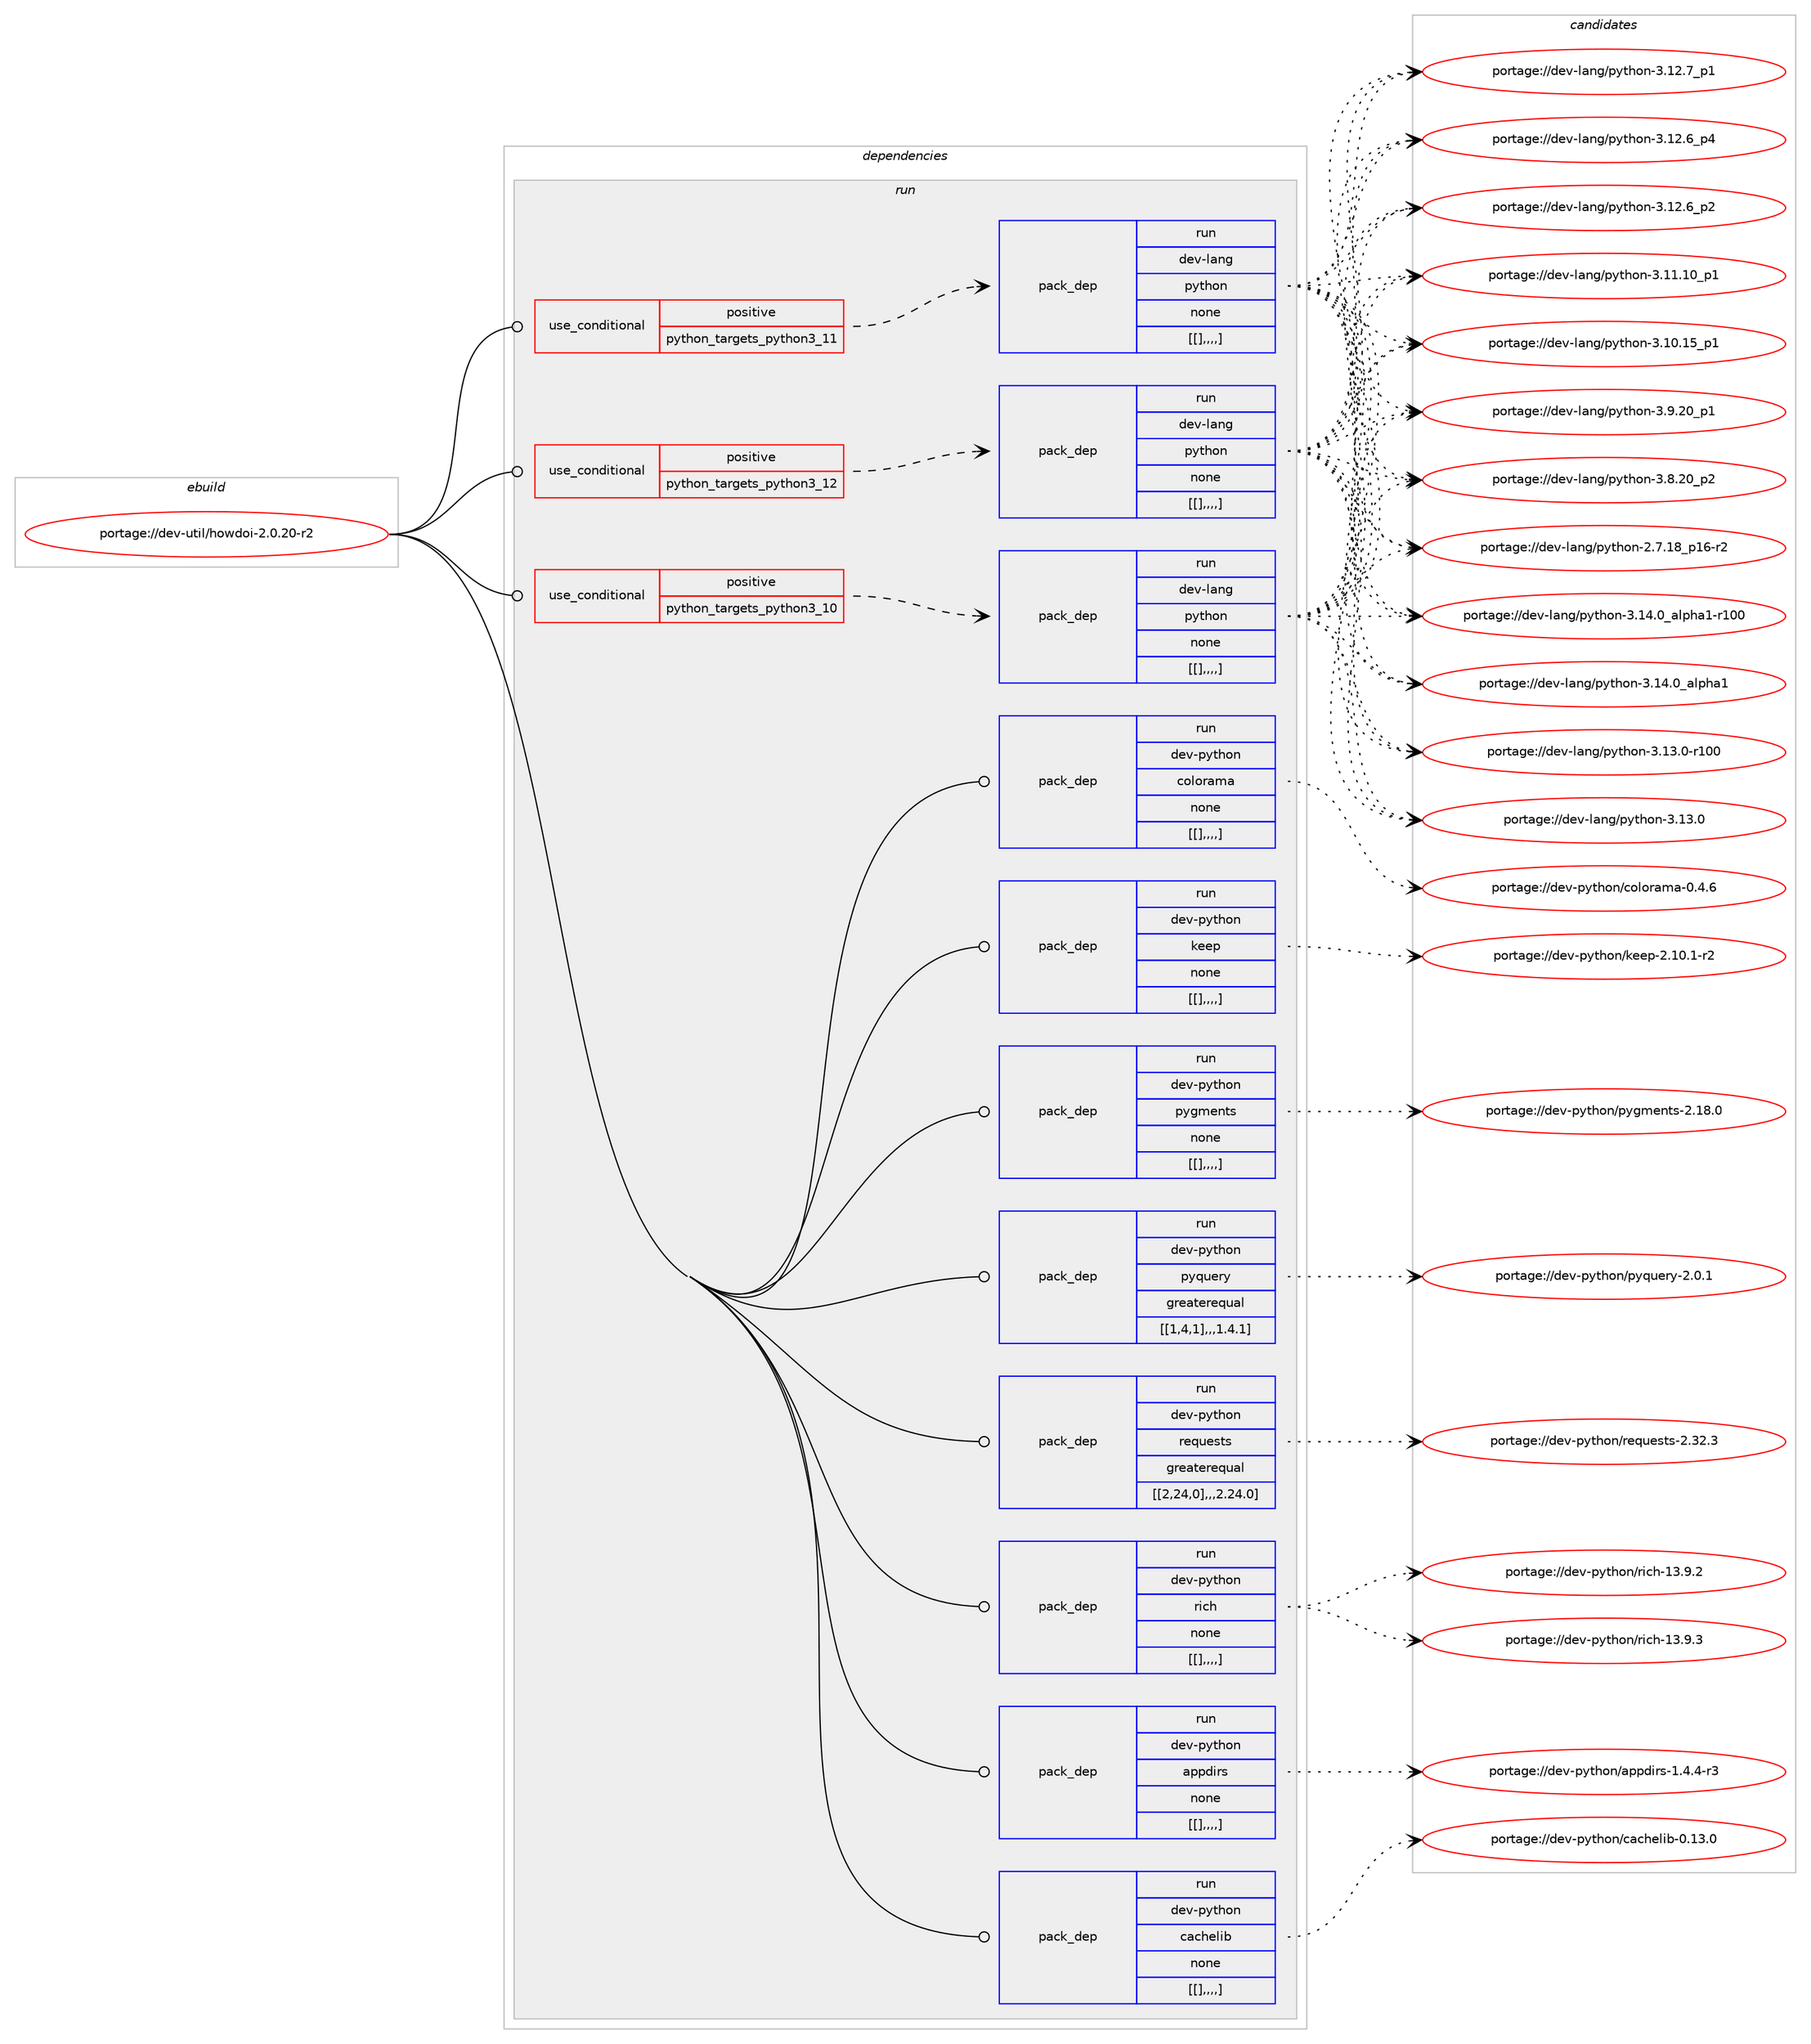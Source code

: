 digraph prolog {

# *************
# Graph options
# *************

newrank=true;
concentrate=true;
compound=true;
graph [rankdir=LR,fontname=Helvetica,fontsize=10,ranksep=1.5];#, ranksep=2.5, nodesep=0.2];
edge  [arrowhead=vee];
node  [fontname=Helvetica,fontsize=10];

# **********
# The ebuild
# **********

subgraph cluster_leftcol {
color=gray;
label=<<i>ebuild</i>>;
id [label="portage://dev-util/howdoi-2.0.20-r2", color=red, width=4, href="../dev-util/howdoi-2.0.20-r2.svg"];
}

# ****************
# The dependencies
# ****************

subgraph cluster_midcol {
color=gray;
label=<<i>dependencies</i>>;
subgraph cluster_compile {
fillcolor="#eeeeee";
style=filled;
label=<<i>compile</i>>;
}
subgraph cluster_compileandrun {
fillcolor="#eeeeee";
style=filled;
label=<<i>compile and run</i>>;
}
subgraph cluster_run {
fillcolor="#eeeeee";
style=filled;
label=<<i>run</i>>;
subgraph cond65383 {
dependency227334 [label=<<TABLE BORDER="0" CELLBORDER="1" CELLSPACING="0" CELLPADDING="4"><TR><TD ROWSPAN="3" CELLPADDING="10">use_conditional</TD></TR><TR><TD>positive</TD></TR><TR><TD>python_targets_python3_10</TD></TR></TABLE>>, shape=none, color=red];
subgraph pack160453 {
dependency227339 [label=<<TABLE BORDER="0" CELLBORDER="1" CELLSPACING="0" CELLPADDING="4" WIDTH="220"><TR><TD ROWSPAN="6" CELLPADDING="30">pack_dep</TD></TR><TR><TD WIDTH="110">run</TD></TR><TR><TD>dev-lang</TD></TR><TR><TD>python</TD></TR><TR><TD>none</TD></TR><TR><TD>[[],,,,]</TD></TR></TABLE>>, shape=none, color=blue];
}
dependency227334:e -> dependency227339:w [weight=20,style="dashed",arrowhead="vee"];
}
id:e -> dependency227334:w [weight=20,style="solid",arrowhead="odot"];
subgraph cond65390 {
dependency227381 [label=<<TABLE BORDER="0" CELLBORDER="1" CELLSPACING="0" CELLPADDING="4"><TR><TD ROWSPAN="3" CELLPADDING="10">use_conditional</TD></TR><TR><TD>positive</TD></TR><TR><TD>python_targets_python3_11</TD></TR></TABLE>>, shape=none, color=red];
subgraph pack160491 {
dependency227397 [label=<<TABLE BORDER="0" CELLBORDER="1" CELLSPACING="0" CELLPADDING="4" WIDTH="220"><TR><TD ROWSPAN="6" CELLPADDING="30">pack_dep</TD></TR><TR><TD WIDTH="110">run</TD></TR><TR><TD>dev-lang</TD></TR><TR><TD>python</TD></TR><TR><TD>none</TD></TR><TR><TD>[[],,,,]</TD></TR></TABLE>>, shape=none, color=blue];
}
dependency227381:e -> dependency227397:w [weight=20,style="dashed",arrowhead="vee"];
}
id:e -> dependency227381:w [weight=20,style="solid",arrowhead="odot"];
subgraph cond65408 {
dependency227440 [label=<<TABLE BORDER="0" CELLBORDER="1" CELLSPACING="0" CELLPADDING="4"><TR><TD ROWSPAN="3" CELLPADDING="10">use_conditional</TD></TR><TR><TD>positive</TD></TR><TR><TD>python_targets_python3_12</TD></TR></TABLE>>, shape=none, color=red];
subgraph pack160534 {
dependency227461 [label=<<TABLE BORDER="0" CELLBORDER="1" CELLSPACING="0" CELLPADDING="4" WIDTH="220"><TR><TD ROWSPAN="6" CELLPADDING="30">pack_dep</TD></TR><TR><TD WIDTH="110">run</TD></TR><TR><TD>dev-lang</TD></TR><TR><TD>python</TD></TR><TR><TD>none</TD></TR><TR><TD>[[],,,,]</TD></TR></TABLE>>, shape=none, color=blue];
}
dependency227440:e -> dependency227461:w [weight=20,style="dashed",arrowhead="vee"];
}
id:e -> dependency227440:w [weight=20,style="solid",arrowhead="odot"];
subgraph pack160549 {
dependency227492 [label=<<TABLE BORDER="0" CELLBORDER="1" CELLSPACING="0" CELLPADDING="4" WIDTH="220"><TR><TD ROWSPAN="6" CELLPADDING="30">pack_dep</TD></TR><TR><TD WIDTH="110">run</TD></TR><TR><TD>dev-python</TD></TR><TR><TD>appdirs</TD></TR><TR><TD>none</TD></TR><TR><TD>[[],,,,]</TD></TR></TABLE>>, shape=none, color=blue];
}
id:e -> dependency227492:w [weight=20,style="solid",arrowhead="odot"];
subgraph pack160632 {
dependency227591 [label=<<TABLE BORDER="0" CELLBORDER="1" CELLSPACING="0" CELLPADDING="4" WIDTH="220"><TR><TD ROWSPAN="6" CELLPADDING="30">pack_dep</TD></TR><TR><TD WIDTH="110">run</TD></TR><TR><TD>dev-python</TD></TR><TR><TD>cachelib</TD></TR><TR><TD>none</TD></TR><TR><TD>[[],,,,]</TD></TR></TABLE>>, shape=none, color=blue];
}
id:e -> dependency227591:w [weight=20,style="solid",arrowhead="odot"];
subgraph pack160732 {
dependency227705 [label=<<TABLE BORDER="0" CELLBORDER="1" CELLSPACING="0" CELLPADDING="4" WIDTH="220"><TR><TD ROWSPAN="6" CELLPADDING="30">pack_dep</TD></TR><TR><TD WIDTH="110">run</TD></TR><TR><TD>dev-python</TD></TR><TR><TD>colorama</TD></TR><TR><TD>none</TD></TR><TR><TD>[[],,,,]</TD></TR></TABLE>>, shape=none, color=blue];
}
id:e -> dependency227705:w [weight=20,style="solid",arrowhead="odot"];
subgraph pack160735 {
dependency227729 [label=<<TABLE BORDER="0" CELLBORDER="1" CELLSPACING="0" CELLPADDING="4" WIDTH="220"><TR><TD ROWSPAN="6" CELLPADDING="30">pack_dep</TD></TR><TR><TD WIDTH="110">run</TD></TR><TR><TD>dev-python</TD></TR><TR><TD>keep</TD></TR><TR><TD>none</TD></TR><TR><TD>[[],,,,]</TD></TR></TABLE>>, shape=none, color=blue];
}
id:e -> dependency227729:w [weight=20,style="solid",arrowhead="odot"];
subgraph pack160758 {
dependency227766 [label=<<TABLE BORDER="0" CELLBORDER="1" CELLSPACING="0" CELLPADDING="4" WIDTH="220"><TR><TD ROWSPAN="6" CELLPADDING="30">pack_dep</TD></TR><TR><TD WIDTH="110">run</TD></TR><TR><TD>dev-python</TD></TR><TR><TD>pygments</TD></TR><TR><TD>none</TD></TR><TR><TD>[[],,,,]</TD></TR></TABLE>>, shape=none, color=blue];
}
id:e -> dependency227766:w [weight=20,style="solid",arrowhead="odot"];
subgraph pack160779 {
dependency227789 [label=<<TABLE BORDER="0" CELLBORDER="1" CELLSPACING="0" CELLPADDING="4" WIDTH="220"><TR><TD ROWSPAN="6" CELLPADDING="30">pack_dep</TD></TR><TR><TD WIDTH="110">run</TD></TR><TR><TD>dev-python</TD></TR><TR><TD>pyquery</TD></TR><TR><TD>greaterequal</TD></TR><TR><TD>[[1,4,1],,,1.4.1]</TD></TR></TABLE>>, shape=none, color=blue];
}
id:e -> dependency227789:w [weight=20,style="solid",arrowhead="odot"];
subgraph pack160792 {
dependency227792 [label=<<TABLE BORDER="0" CELLBORDER="1" CELLSPACING="0" CELLPADDING="4" WIDTH="220"><TR><TD ROWSPAN="6" CELLPADDING="30">pack_dep</TD></TR><TR><TD WIDTH="110">run</TD></TR><TR><TD>dev-python</TD></TR><TR><TD>requests</TD></TR><TR><TD>greaterequal</TD></TR><TR><TD>[[2,24,0],,,2.24.0]</TD></TR></TABLE>>, shape=none, color=blue];
}
id:e -> dependency227792:w [weight=20,style="solid",arrowhead="odot"];
subgraph pack160797 {
dependency227795 [label=<<TABLE BORDER="0" CELLBORDER="1" CELLSPACING="0" CELLPADDING="4" WIDTH="220"><TR><TD ROWSPAN="6" CELLPADDING="30">pack_dep</TD></TR><TR><TD WIDTH="110">run</TD></TR><TR><TD>dev-python</TD></TR><TR><TD>rich</TD></TR><TR><TD>none</TD></TR><TR><TD>[[],,,,]</TD></TR></TABLE>>, shape=none, color=blue];
}
id:e -> dependency227795:w [weight=20,style="solid",arrowhead="odot"];
}
}

# **************
# The candidates
# **************

subgraph cluster_choices {
rank=same;
color=gray;
label=<<i>candidates</i>>;

subgraph choice160257 {
color=black;
nodesep=1;
choice100101118451089711010347112121116104111110455146495246489597108112104974945114494848 [label="portage://dev-lang/python-3.14.0_alpha1-r100", color=red, width=4,href="../dev-lang/python-3.14.0_alpha1-r100.svg"];
choice1001011184510897110103471121211161041111104551464952464895971081121049749 [label="portage://dev-lang/python-3.14.0_alpha1", color=red, width=4,href="../dev-lang/python-3.14.0_alpha1.svg"];
choice1001011184510897110103471121211161041111104551464951464845114494848 [label="portage://dev-lang/python-3.13.0-r100", color=red, width=4,href="../dev-lang/python-3.13.0-r100.svg"];
choice10010111845108971101034711212111610411111045514649514648 [label="portage://dev-lang/python-3.13.0", color=red, width=4,href="../dev-lang/python-3.13.0.svg"];
choice100101118451089711010347112121116104111110455146495046559511249 [label="portage://dev-lang/python-3.12.7_p1", color=red, width=4,href="../dev-lang/python-3.12.7_p1.svg"];
choice100101118451089711010347112121116104111110455146495046549511252 [label="portage://dev-lang/python-3.12.6_p4", color=red, width=4,href="../dev-lang/python-3.12.6_p4.svg"];
choice100101118451089711010347112121116104111110455146495046549511250 [label="portage://dev-lang/python-3.12.6_p2", color=red, width=4,href="../dev-lang/python-3.12.6_p2.svg"];
choice10010111845108971101034711212111610411111045514649494649489511249 [label="portage://dev-lang/python-3.11.10_p1", color=red, width=4,href="../dev-lang/python-3.11.10_p1.svg"];
choice10010111845108971101034711212111610411111045514649484649539511249 [label="portage://dev-lang/python-3.10.15_p1", color=red, width=4,href="../dev-lang/python-3.10.15_p1.svg"];
choice100101118451089711010347112121116104111110455146574650489511249 [label="portage://dev-lang/python-3.9.20_p1", color=red, width=4,href="../dev-lang/python-3.9.20_p1.svg"];
choice100101118451089711010347112121116104111110455146564650489511250 [label="portage://dev-lang/python-3.8.20_p2", color=red, width=4,href="../dev-lang/python-3.8.20_p2.svg"];
choice100101118451089711010347112121116104111110455046554649569511249544511450 [label="portage://dev-lang/python-2.7.18_p16-r2", color=red, width=4,href="../dev-lang/python-2.7.18_p16-r2.svg"];
dependency227339:e -> choice100101118451089711010347112121116104111110455146495246489597108112104974945114494848:w [style=dotted,weight="100"];
dependency227339:e -> choice1001011184510897110103471121211161041111104551464952464895971081121049749:w [style=dotted,weight="100"];
dependency227339:e -> choice1001011184510897110103471121211161041111104551464951464845114494848:w [style=dotted,weight="100"];
dependency227339:e -> choice10010111845108971101034711212111610411111045514649514648:w [style=dotted,weight="100"];
dependency227339:e -> choice100101118451089711010347112121116104111110455146495046559511249:w [style=dotted,weight="100"];
dependency227339:e -> choice100101118451089711010347112121116104111110455146495046549511252:w [style=dotted,weight="100"];
dependency227339:e -> choice100101118451089711010347112121116104111110455146495046549511250:w [style=dotted,weight="100"];
dependency227339:e -> choice10010111845108971101034711212111610411111045514649494649489511249:w [style=dotted,weight="100"];
dependency227339:e -> choice10010111845108971101034711212111610411111045514649484649539511249:w [style=dotted,weight="100"];
dependency227339:e -> choice100101118451089711010347112121116104111110455146574650489511249:w [style=dotted,weight="100"];
dependency227339:e -> choice100101118451089711010347112121116104111110455146564650489511250:w [style=dotted,weight="100"];
dependency227339:e -> choice100101118451089711010347112121116104111110455046554649569511249544511450:w [style=dotted,weight="100"];
}
subgraph choice160276 {
color=black;
nodesep=1;
choice100101118451089711010347112121116104111110455146495246489597108112104974945114494848 [label="portage://dev-lang/python-3.14.0_alpha1-r100", color=red, width=4,href="../dev-lang/python-3.14.0_alpha1-r100.svg"];
choice1001011184510897110103471121211161041111104551464952464895971081121049749 [label="portage://dev-lang/python-3.14.0_alpha1", color=red, width=4,href="../dev-lang/python-3.14.0_alpha1.svg"];
choice1001011184510897110103471121211161041111104551464951464845114494848 [label="portage://dev-lang/python-3.13.0-r100", color=red, width=4,href="../dev-lang/python-3.13.0-r100.svg"];
choice10010111845108971101034711212111610411111045514649514648 [label="portage://dev-lang/python-3.13.0", color=red, width=4,href="../dev-lang/python-3.13.0.svg"];
choice100101118451089711010347112121116104111110455146495046559511249 [label="portage://dev-lang/python-3.12.7_p1", color=red, width=4,href="../dev-lang/python-3.12.7_p1.svg"];
choice100101118451089711010347112121116104111110455146495046549511252 [label="portage://dev-lang/python-3.12.6_p4", color=red, width=4,href="../dev-lang/python-3.12.6_p4.svg"];
choice100101118451089711010347112121116104111110455146495046549511250 [label="portage://dev-lang/python-3.12.6_p2", color=red, width=4,href="../dev-lang/python-3.12.6_p2.svg"];
choice10010111845108971101034711212111610411111045514649494649489511249 [label="portage://dev-lang/python-3.11.10_p1", color=red, width=4,href="../dev-lang/python-3.11.10_p1.svg"];
choice10010111845108971101034711212111610411111045514649484649539511249 [label="portage://dev-lang/python-3.10.15_p1", color=red, width=4,href="../dev-lang/python-3.10.15_p1.svg"];
choice100101118451089711010347112121116104111110455146574650489511249 [label="portage://dev-lang/python-3.9.20_p1", color=red, width=4,href="../dev-lang/python-3.9.20_p1.svg"];
choice100101118451089711010347112121116104111110455146564650489511250 [label="portage://dev-lang/python-3.8.20_p2", color=red, width=4,href="../dev-lang/python-3.8.20_p2.svg"];
choice100101118451089711010347112121116104111110455046554649569511249544511450 [label="portage://dev-lang/python-2.7.18_p16-r2", color=red, width=4,href="../dev-lang/python-2.7.18_p16-r2.svg"];
dependency227397:e -> choice100101118451089711010347112121116104111110455146495246489597108112104974945114494848:w [style=dotted,weight="100"];
dependency227397:e -> choice1001011184510897110103471121211161041111104551464952464895971081121049749:w [style=dotted,weight="100"];
dependency227397:e -> choice1001011184510897110103471121211161041111104551464951464845114494848:w [style=dotted,weight="100"];
dependency227397:e -> choice10010111845108971101034711212111610411111045514649514648:w [style=dotted,weight="100"];
dependency227397:e -> choice100101118451089711010347112121116104111110455146495046559511249:w [style=dotted,weight="100"];
dependency227397:e -> choice100101118451089711010347112121116104111110455146495046549511252:w [style=dotted,weight="100"];
dependency227397:e -> choice100101118451089711010347112121116104111110455146495046549511250:w [style=dotted,weight="100"];
dependency227397:e -> choice10010111845108971101034711212111610411111045514649494649489511249:w [style=dotted,weight="100"];
dependency227397:e -> choice10010111845108971101034711212111610411111045514649484649539511249:w [style=dotted,weight="100"];
dependency227397:e -> choice100101118451089711010347112121116104111110455146574650489511249:w [style=dotted,weight="100"];
dependency227397:e -> choice100101118451089711010347112121116104111110455146564650489511250:w [style=dotted,weight="100"];
dependency227397:e -> choice100101118451089711010347112121116104111110455046554649569511249544511450:w [style=dotted,weight="100"];
}
subgraph choice160306 {
color=black;
nodesep=1;
choice100101118451089711010347112121116104111110455146495246489597108112104974945114494848 [label="portage://dev-lang/python-3.14.0_alpha1-r100", color=red, width=4,href="../dev-lang/python-3.14.0_alpha1-r100.svg"];
choice1001011184510897110103471121211161041111104551464952464895971081121049749 [label="portage://dev-lang/python-3.14.0_alpha1", color=red, width=4,href="../dev-lang/python-3.14.0_alpha1.svg"];
choice1001011184510897110103471121211161041111104551464951464845114494848 [label="portage://dev-lang/python-3.13.0-r100", color=red, width=4,href="../dev-lang/python-3.13.0-r100.svg"];
choice10010111845108971101034711212111610411111045514649514648 [label="portage://dev-lang/python-3.13.0", color=red, width=4,href="../dev-lang/python-3.13.0.svg"];
choice100101118451089711010347112121116104111110455146495046559511249 [label="portage://dev-lang/python-3.12.7_p1", color=red, width=4,href="../dev-lang/python-3.12.7_p1.svg"];
choice100101118451089711010347112121116104111110455146495046549511252 [label="portage://dev-lang/python-3.12.6_p4", color=red, width=4,href="../dev-lang/python-3.12.6_p4.svg"];
choice100101118451089711010347112121116104111110455146495046549511250 [label="portage://dev-lang/python-3.12.6_p2", color=red, width=4,href="../dev-lang/python-3.12.6_p2.svg"];
choice10010111845108971101034711212111610411111045514649494649489511249 [label="portage://dev-lang/python-3.11.10_p1", color=red, width=4,href="../dev-lang/python-3.11.10_p1.svg"];
choice10010111845108971101034711212111610411111045514649484649539511249 [label="portage://dev-lang/python-3.10.15_p1", color=red, width=4,href="../dev-lang/python-3.10.15_p1.svg"];
choice100101118451089711010347112121116104111110455146574650489511249 [label="portage://dev-lang/python-3.9.20_p1", color=red, width=4,href="../dev-lang/python-3.9.20_p1.svg"];
choice100101118451089711010347112121116104111110455146564650489511250 [label="portage://dev-lang/python-3.8.20_p2", color=red, width=4,href="../dev-lang/python-3.8.20_p2.svg"];
choice100101118451089711010347112121116104111110455046554649569511249544511450 [label="portage://dev-lang/python-2.7.18_p16-r2", color=red, width=4,href="../dev-lang/python-2.7.18_p16-r2.svg"];
dependency227461:e -> choice100101118451089711010347112121116104111110455146495246489597108112104974945114494848:w [style=dotted,weight="100"];
dependency227461:e -> choice1001011184510897110103471121211161041111104551464952464895971081121049749:w [style=dotted,weight="100"];
dependency227461:e -> choice1001011184510897110103471121211161041111104551464951464845114494848:w [style=dotted,weight="100"];
dependency227461:e -> choice10010111845108971101034711212111610411111045514649514648:w [style=dotted,weight="100"];
dependency227461:e -> choice100101118451089711010347112121116104111110455146495046559511249:w [style=dotted,weight="100"];
dependency227461:e -> choice100101118451089711010347112121116104111110455146495046549511252:w [style=dotted,weight="100"];
dependency227461:e -> choice100101118451089711010347112121116104111110455146495046549511250:w [style=dotted,weight="100"];
dependency227461:e -> choice10010111845108971101034711212111610411111045514649494649489511249:w [style=dotted,weight="100"];
dependency227461:e -> choice10010111845108971101034711212111610411111045514649484649539511249:w [style=dotted,weight="100"];
dependency227461:e -> choice100101118451089711010347112121116104111110455146574650489511249:w [style=dotted,weight="100"];
dependency227461:e -> choice100101118451089711010347112121116104111110455146564650489511250:w [style=dotted,weight="100"];
dependency227461:e -> choice100101118451089711010347112121116104111110455046554649569511249544511450:w [style=dotted,weight="100"];
}
subgraph choice160315 {
color=black;
nodesep=1;
choice1001011184511212111610411111047971121121001051141154549465246524511451 [label="portage://dev-python/appdirs-1.4.4-r3", color=red, width=4,href="../dev-python/appdirs-1.4.4-r3.svg"];
dependency227492:e -> choice1001011184511212111610411111047971121121001051141154549465246524511451:w [style=dotted,weight="100"];
}
subgraph choice160318 {
color=black;
nodesep=1;
choice10010111845112121116104111110479997991041011081059845484649514648 [label="portage://dev-python/cachelib-0.13.0", color=red, width=4,href="../dev-python/cachelib-0.13.0.svg"];
dependency227591:e -> choice10010111845112121116104111110479997991041011081059845484649514648:w [style=dotted,weight="100"];
}
subgraph choice160335 {
color=black;
nodesep=1;
choice1001011184511212111610411111047991111081111149710997454846524654 [label="portage://dev-python/colorama-0.4.6", color=red, width=4,href="../dev-python/colorama-0.4.6.svg"];
dependency227705:e -> choice1001011184511212111610411111047991111081111149710997454846524654:w [style=dotted,weight="100"];
}
subgraph choice160361 {
color=black;
nodesep=1;
choice1001011184511212111610411111047107101101112455046494846494511450 [label="portage://dev-python/keep-2.10.1-r2", color=red, width=4,href="../dev-python/keep-2.10.1-r2.svg"];
dependency227729:e -> choice1001011184511212111610411111047107101101112455046494846494511450:w [style=dotted,weight="100"];
}
subgraph choice160363 {
color=black;
nodesep=1;
choice100101118451121211161041111104711212110310910111011611545504649564648 [label="portage://dev-python/pygments-2.18.0", color=red, width=4,href="../dev-python/pygments-2.18.0.svg"];
dependency227766:e -> choice100101118451121211161041111104711212110310910111011611545504649564648:w [style=dotted,weight="100"];
}
subgraph choice160382 {
color=black;
nodesep=1;
choice1001011184511212111610411111047112121113117101114121455046484649 [label="portage://dev-python/pyquery-2.0.1", color=red, width=4,href="../dev-python/pyquery-2.0.1.svg"];
dependency227789:e -> choice1001011184511212111610411111047112121113117101114121455046484649:w [style=dotted,weight="100"];
}
subgraph choice160402 {
color=black;
nodesep=1;
choice100101118451121211161041111104711410111311710111511611545504651504651 [label="portage://dev-python/requests-2.32.3", color=red, width=4,href="../dev-python/requests-2.32.3.svg"];
dependency227792:e -> choice100101118451121211161041111104711410111311710111511611545504651504651:w [style=dotted,weight="100"];
}
subgraph choice160417 {
color=black;
nodesep=1;
choice10010111845112121116104111110471141059910445495146574651 [label="portage://dev-python/rich-13.9.3", color=red, width=4,href="../dev-python/rich-13.9.3.svg"];
choice10010111845112121116104111110471141059910445495146574650 [label="portage://dev-python/rich-13.9.2", color=red, width=4,href="../dev-python/rich-13.9.2.svg"];
dependency227795:e -> choice10010111845112121116104111110471141059910445495146574651:w [style=dotted,weight="100"];
dependency227795:e -> choice10010111845112121116104111110471141059910445495146574650:w [style=dotted,weight="100"];
}
}

}

